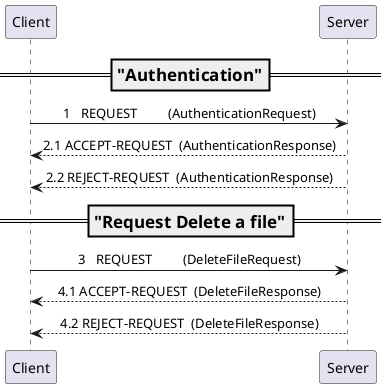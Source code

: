 @startuml
'https://plantuml.com/sequence-diagram
/'
Action : Elementos que representas los eventos a los que responden los agentes para completar las tareas de la ontología.
Predicate : Elementos que representan las respuestas a los eventos para completar las tareas de la ontología.
'/
'autonumber
skinparam defaultFontName consolas
skinparam sequenceMessageAlign center

=== "Authentication" ==
Client ->   Server: 1   REQUEST         (AuthenticationRequest)
Client <--  Server: 2.1 ACCEPT-REQUEST  (AuthenticationResponse)
Client <--  Server: 2.2 REJECT-REQUEST  (AuthenticationResponse)

=== "Request Delete a file" ==
Client ->   Server: 3   REQUEST         (DeleteFileRequest)
Client <--  Server: 4.1 ACCEPT-REQUEST  (DeleteFileResponse)
Client <--  Server: 4.2 REJECT-REQUEST  (DeleteFileResponse)

@enduml
